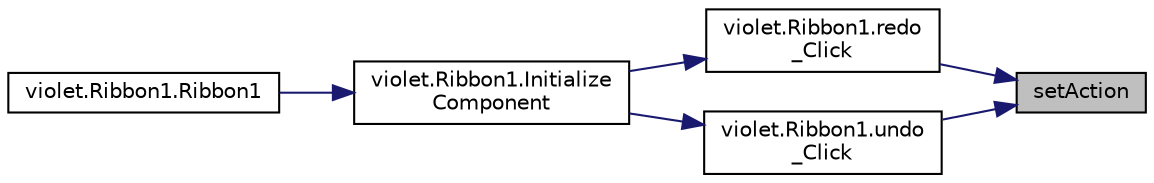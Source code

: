 digraph "setAction"
{
 // LATEX_PDF_SIZE
  edge [fontname="Helvetica",fontsize="10",labelfontname="Helvetica",labelfontsize="10"];
  node [fontname="Helvetica",fontsize="10",shape=record];
  rankdir="RL";
  Node45 [label="setAction",height=0.2,width=0.4,color="black", fillcolor="grey75", style="filled", fontcolor="black",tooltip="選擇使用Redo或Undo"];
  Node45 -> Node46 [dir="back",color="midnightblue",fontsize="10",style="solid",fontname="Helvetica"];
  Node46 [label="violet.Ribbon1.redo\l_Click",height=0.2,width=0.4,color="black", fillcolor="white", style="filled",URL="$classviolet_1_1Ribbon1.html#a37234094454fd294f6594a657dd660c5",tooltip=" "];
  Node46 -> Node47 [dir="back",color="midnightblue",fontsize="10",style="solid",fontname="Helvetica"];
  Node47 [label="violet.Ribbon1.Initialize\lComponent",height=0.2,width=0.4,color="black", fillcolor="white", style="filled",URL="$classviolet_1_1Ribbon1.html#a6405d5db675d5338663195a4d12b4c9f",tooltip="此為設計工具支援所需的方法 - 請勿使用程式碼編輯器 修改這個方法的內容。"];
  Node47 -> Node48 [dir="back",color="midnightblue",fontsize="10",style="solid",fontname="Helvetica"];
  Node48 [label="violet.Ribbon1.Ribbon1",height=0.2,width=0.4,color="black", fillcolor="white", style="filled",URL="$classviolet_1_1Ribbon1.html#afc6de2c82a1dd328f4aa83e0e02bf293",tooltip=" "];
  Node45 -> Node49 [dir="back",color="midnightblue",fontsize="10",style="solid",fontname="Helvetica"];
  Node49 [label="violet.Ribbon1.undo\l_Click",height=0.2,width=0.4,color="black", fillcolor="white", style="filled",URL="$classviolet_1_1Ribbon1.html#a9122c490c8e398bc603111d2a9b7e3f1",tooltip=" "];
  Node49 -> Node47 [dir="back",color="midnightblue",fontsize="10",style="solid",fontname="Helvetica"];
}
